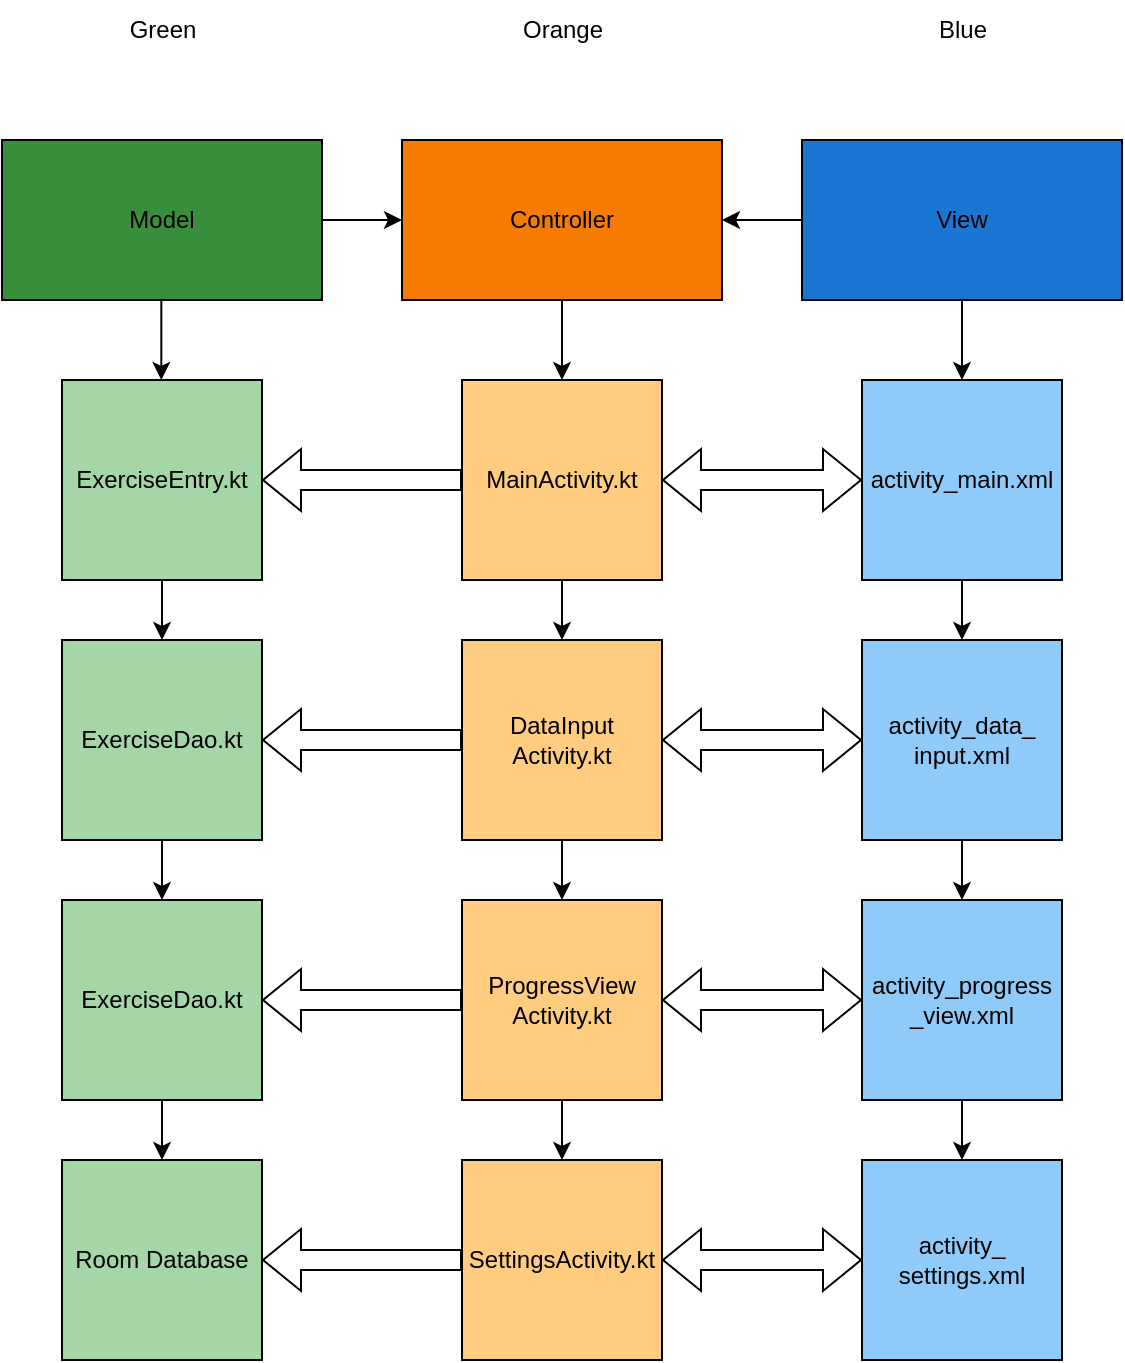 <mxfile version="28.0.6">
  <diagram name="Page-1" id="APuEniZk1jiS2VduVCoG">
    <mxGraphModel dx="1425" dy="766" grid="1" gridSize="10" guides="1" tooltips="1" connect="1" arrows="1" fold="1" page="1" pageScale="1" pageWidth="850" pageHeight="1100" math="0" shadow="0">
      <root>
        <mxCell id="0" />
        <mxCell id="1" parent="0" />
        <mxCell id="TVGGW7-JHqkgEBfkJVd3-60" value="" style="edgeStyle=orthogonalEdgeStyle;rounded=0;orthogonalLoop=1;jettySize=auto;html=1;" edge="1" parent="1" source="TVGGW7-JHqkgEBfkJVd3-2" target="TVGGW7-JHqkgEBfkJVd3-4">
          <mxGeometry relative="1" as="geometry" />
        </mxCell>
        <mxCell id="TVGGW7-JHqkgEBfkJVd3-2" value="Model" style="rounded=0;whiteSpace=wrap;html=1;fillColor=light-dark(#388E3C,#388E3C);" vertex="1" parent="1">
          <mxGeometry x="160" y="400" width="160" height="80" as="geometry" />
        </mxCell>
        <mxCell id="TVGGW7-JHqkgEBfkJVd3-61" value="" style="edgeStyle=orthogonalEdgeStyle;rounded=0;orthogonalLoop=1;jettySize=auto;html=1;" edge="1" parent="1" source="TVGGW7-JHqkgEBfkJVd3-3" target="TVGGW7-JHqkgEBfkJVd3-4">
          <mxGeometry relative="1" as="geometry" />
        </mxCell>
        <mxCell id="TVGGW7-JHqkgEBfkJVd3-69" value="" style="edgeStyle=orthogonalEdgeStyle;rounded=0;orthogonalLoop=1;jettySize=auto;html=1;" edge="1" parent="1" source="TVGGW7-JHqkgEBfkJVd3-3" target="TVGGW7-JHqkgEBfkJVd3-63">
          <mxGeometry relative="1" as="geometry" />
        </mxCell>
        <mxCell id="TVGGW7-JHqkgEBfkJVd3-3" value="View" style="rounded=0;whiteSpace=wrap;html=1;fillColor=light-dark(#1976D2,#1976D2);" vertex="1" parent="1">
          <mxGeometry x="560" y="400" width="160" height="80" as="geometry" />
        </mxCell>
        <mxCell id="TVGGW7-JHqkgEBfkJVd3-77" value="" style="edgeStyle=orthogonalEdgeStyle;rounded=0;orthogonalLoop=1;jettySize=auto;html=1;" edge="1" parent="1" source="TVGGW7-JHqkgEBfkJVd3-4" target="TVGGW7-JHqkgEBfkJVd3-71">
          <mxGeometry relative="1" as="geometry" />
        </mxCell>
        <mxCell id="TVGGW7-JHqkgEBfkJVd3-4" value="Controller" style="rounded=0;whiteSpace=wrap;html=1;fillColor=light-dark(#F57C00,#F57C00);" vertex="1" parent="1">
          <mxGeometry x="360" y="400" width="160" height="80" as="geometry" />
        </mxCell>
        <mxCell id="TVGGW7-JHqkgEBfkJVd3-56" value="" style="edgeStyle=orthogonalEdgeStyle;rounded=0;orthogonalLoop=1;jettySize=auto;html=1;" edge="1" parent="1" source="TVGGW7-JHqkgEBfkJVd3-41" target="TVGGW7-JHqkgEBfkJVd3-46">
          <mxGeometry relative="1" as="geometry" />
        </mxCell>
        <mxCell id="TVGGW7-JHqkgEBfkJVd3-41" value="ExerciseEntry.kt" style="whiteSpace=wrap;html=1;aspect=fixed;fillColor=light-dark(#A5D6A7,#A5D6A7);" vertex="1" parent="1">
          <mxGeometry x="190" y="520" width="100" height="100" as="geometry" />
        </mxCell>
        <mxCell id="TVGGW7-JHqkgEBfkJVd3-45" value="" style="endArrow=classic;html=1;rounded=0;exitX=0.5;exitY=1;exitDx=0;exitDy=0;" edge="1" parent="1">
          <mxGeometry width="50" height="50" relative="1" as="geometry">
            <mxPoint x="239.66" y="480" as="sourcePoint" />
            <mxPoint x="239.66" y="520" as="targetPoint" />
          </mxGeometry>
        </mxCell>
        <mxCell id="TVGGW7-JHqkgEBfkJVd3-57" value="" style="edgeStyle=orthogonalEdgeStyle;rounded=0;orthogonalLoop=1;jettySize=auto;html=1;" edge="1" parent="1" source="TVGGW7-JHqkgEBfkJVd3-46" target="TVGGW7-JHqkgEBfkJVd3-47">
          <mxGeometry relative="1" as="geometry" />
        </mxCell>
        <mxCell id="TVGGW7-JHqkgEBfkJVd3-46" value="ExerciseDao.kt" style="whiteSpace=wrap;html=1;aspect=fixed;fillColor=light-dark(#A5D6A7,#A5D6A7);" vertex="1" parent="1">
          <mxGeometry x="190" y="650" width="100" height="100" as="geometry" />
        </mxCell>
        <mxCell id="TVGGW7-JHqkgEBfkJVd3-59" value="" style="edgeStyle=orthogonalEdgeStyle;rounded=0;orthogonalLoop=1;jettySize=auto;html=1;" edge="1" parent="1" source="TVGGW7-JHqkgEBfkJVd3-47" target="TVGGW7-JHqkgEBfkJVd3-58">
          <mxGeometry relative="1" as="geometry" />
        </mxCell>
        <mxCell id="TVGGW7-JHqkgEBfkJVd3-47" value="ExerciseDao.kt" style="whiteSpace=wrap;html=1;aspect=fixed;fillColor=light-dark(#A5D6A7,#A5D6A7);" vertex="1" parent="1">
          <mxGeometry x="190" y="780" width="100" height="100" as="geometry" />
        </mxCell>
        <mxCell id="TVGGW7-JHqkgEBfkJVd3-58" value="Room Database" style="whiteSpace=wrap;html=1;aspect=fixed;fillColor=light-dark(#A5D6A7,#A5D6A7);" vertex="1" parent="1">
          <mxGeometry x="190" y="910" width="100" height="100" as="geometry" />
        </mxCell>
        <mxCell id="TVGGW7-JHqkgEBfkJVd3-62" value="" style="edgeStyle=orthogonalEdgeStyle;rounded=0;orthogonalLoop=1;jettySize=auto;html=1;" edge="1" parent="1" source="TVGGW7-JHqkgEBfkJVd3-63" target="TVGGW7-JHqkgEBfkJVd3-65">
          <mxGeometry relative="1" as="geometry" />
        </mxCell>
        <mxCell id="TVGGW7-JHqkgEBfkJVd3-63" value="activity_main.xml" style="whiteSpace=wrap;html=1;aspect=fixed;fillColor=light-dark(#90CAF9,#90CAF9);" vertex="1" parent="1">
          <mxGeometry x="590" y="520" width="100" height="100" as="geometry" />
        </mxCell>
        <mxCell id="TVGGW7-JHqkgEBfkJVd3-64" value="" style="edgeStyle=orthogonalEdgeStyle;rounded=0;orthogonalLoop=1;jettySize=auto;html=1;" edge="1" parent="1" source="TVGGW7-JHqkgEBfkJVd3-65" target="TVGGW7-JHqkgEBfkJVd3-67">
          <mxGeometry relative="1" as="geometry" />
        </mxCell>
        <mxCell id="TVGGW7-JHqkgEBfkJVd3-65" value="activity_data_ input.xml" style="whiteSpace=wrap;html=1;aspect=fixed;fillColor=light-dark(#90CAF9,#90CAF9);" vertex="1" parent="1">
          <mxGeometry x="590" y="650" width="100" height="100" as="geometry" />
        </mxCell>
        <mxCell id="TVGGW7-JHqkgEBfkJVd3-66" value="" style="edgeStyle=orthogonalEdgeStyle;rounded=0;orthogonalLoop=1;jettySize=auto;html=1;" edge="1" parent="1" source="TVGGW7-JHqkgEBfkJVd3-67" target="TVGGW7-JHqkgEBfkJVd3-68">
          <mxGeometry relative="1" as="geometry" />
        </mxCell>
        <mxCell id="TVGGW7-JHqkgEBfkJVd3-67" value="activity_progress _view.xml" style="whiteSpace=wrap;html=1;aspect=fixed;fillColor=light-dark(#90CAF9,#90CAF9);" vertex="1" parent="1">
          <mxGeometry x="590" y="780" width="100" height="100" as="geometry" />
        </mxCell>
        <mxCell id="TVGGW7-JHqkgEBfkJVd3-68" value="activity_ settings.xml" style="whiteSpace=wrap;html=1;aspect=fixed;fillColor=light-dark(#90CAF9,#90CAF9);" vertex="1" parent="1">
          <mxGeometry x="590" y="910" width="100" height="100" as="geometry" />
        </mxCell>
        <mxCell id="TVGGW7-JHqkgEBfkJVd3-70" value="" style="edgeStyle=orthogonalEdgeStyle;rounded=0;orthogonalLoop=1;jettySize=auto;html=1;" edge="1" parent="1" source="TVGGW7-JHqkgEBfkJVd3-71" target="TVGGW7-JHqkgEBfkJVd3-73">
          <mxGeometry relative="1" as="geometry" />
        </mxCell>
        <mxCell id="TVGGW7-JHqkgEBfkJVd3-71" value="MainActivity.kt" style="whiteSpace=wrap;html=1;aspect=fixed;fillColor=light-dark(#FFCC80,#FFCC80);" vertex="1" parent="1">
          <mxGeometry x="390" y="520" width="100" height="100" as="geometry" />
        </mxCell>
        <mxCell id="TVGGW7-JHqkgEBfkJVd3-72" value="" style="edgeStyle=orthogonalEdgeStyle;rounded=0;orthogonalLoop=1;jettySize=auto;html=1;" edge="1" parent="1" source="TVGGW7-JHqkgEBfkJVd3-73" target="TVGGW7-JHqkgEBfkJVd3-75">
          <mxGeometry relative="1" as="geometry" />
        </mxCell>
        <mxCell id="TVGGW7-JHqkgEBfkJVd3-73" value="DataInput Activity.kt" style="whiteSpace=wrap;html=1;aspect=fixed;fillColor=light-dark(#FFCC80,#FFCC80);" vertex="1" parent="1">
          <mxGeometry x="390" y="650" width="100" height="100" as="geometry" />
        </mxCell>
        <mxCell id="TVGGW7-JHqkgEBfkJVd3-74" value="" style="edgeStyle=orthogonalEdgeStyle;rounded=0;orthogonalLoop=1;jettySize=auto;html=1;" edge="1" parent="1" source="TVGGW7-JHqkgEBfkJVd3-75" target="TVGGW7-JHqkgEBfkJVd3-76">
          <mxGeometry relative="1" as="geometry" />
        </mxCell>
        <mxCell id="TVGGW7-JHqkgEBfkJVd3-75" value="ProgressView Activity.kt" style="whiteSpace=wrap;html=1;aspect=fixed;fillColor=light-dark(#FFCC80,#FFCC80);" vertex="1" parent="1">
          <mxGeometry x="390" y="780" width="100" height="100" as="geometry" />
        </mxCell>
        <mxCell id="TVGGW7-JHqkgEBfkJVd3-76" value="SettingsActivity.kt" style="whiteSpace=wrap;html=1;aspect=fixed;fillColor=light-dark(#FFCC80,#FFCC80);" vertex="1" parent="1">
          <mxGeometry x="390" y="910" width="100" height="100" as="geometry" />
        </mxCell>
        <mxCell id="TVGGW7-JHqkgEBfkJVd3-78" value="" style="shape=flexArrow;endArrow=classic;startArrow=classic;html=1;rounded=0;entryX=1;entryY=0.5;entryDx=0;entryDy=0;exitX=0;exitY=0.5;exitDx=0;exitDy=0;" edge="1" parent="1" source="TVGGW7-JHqkgEBfkJVd3-63" target="TVGGW7-JHqkgEBfkJVd3-71">
          <mxGeometry width="100" height="100" relative="1" as="geometry">
            <mxPoint x="160" y="619.31" as="sourcePoint" />
            <mxPoint x="50" y="619.31" as="targetPoint" />
          </mxGeometry>
        </mxCell>
        <mxCell id="TVGGW7-JHqkgEBfkJVd3-79" value="" style="shape=flexArrow;endArrow=classic;startArrow=classic;html=1;rounded=0;entryX=1;entryY=0.5;entryDx=0;entryDy=0;" edge="1" parent="1" source="TVGGW7-JHqkgEBfkJVd3-65" target="TVGGW7-JHqkgEBfkJVd3-73">
          <mxGeometry width="100" height="100" relative="1" as="geometry">
            <mxPoint x="860" y="660" as="sourcePoint" />
            <mxPoint x="760" y="660" as="targetPoint" />
          </mxGeometry>
        </mxCell>
        <mxCell id="TVGGW7-JHqkgEBfkJVd3-80" value="" style="shape=flexArrow;endArrow=classic;startArrow=classic;html=1;rounded=0;entryX=1;entryY=0.5;entryDx=0;entryDy=0;exitX=0;exitY=0.5;exitDx=0;exitDy=0;" edge="1" parent="1" source="TVGGW7-JHqkgEBfkJVd3-67" target="TVGGW7-JHqkgEBfkJVd3-75">
          <mxGeometry width="100" height="100" relative="1" as="geometry">
            <mxPoint x="900" y="780" as="sourcePoint" />
            <mxPoint x="800" y="780" as="targetPoint" />
          </mxGeometry>
        </mxCell>
        <mxCell id="TVGGW7-JHqkgEBfkJVd3-81" value="" style="shape=flexArrow;endArrow=classic;startArrow=classic;html=1;rounded=0;entryX=1;entryY=0.5;entryDx=0;entryDy=0;exitX=0;exitY=0.5;exitDx=0;exitDy=0;" edge="1" parent="1" source="TVGGW7-JHqkgEBfkJVd3-68" target="TVGGW7-JHqkgEBfkJVd3-76">
          <mxGeometry width="100" height="100" relative="1" as="geometry">
            <mxPoint x="910" y="790" as="sourcePoint" />
            <mxPoint x="810" y="790" as="targetPoint" />
          </mxGeometry>
        </mxCell>
        <mxCell id="TVGGW7-JHqkgEBfkJVd3-82" value="" style="shape=flexArrow;endArrow=classic;html=1;rounded=0;entryX=1;entryY=0.5;entryDx=0;entryDy=0;exitX=0;exitY=0.5;exitDx=0;exitDy=0;" edge="1" parent="1" source="TVGGW7-JHqkgEBfkJVd3-71" target="TVGGW7-JHqkgEBfkJVd3-41">
          <mxGeometry width="50" height="50" relative="1" as="geometry">
            <mxPoint x="30" y="650" as="sourcePoint" />
            <mxPoint x="80" y="600" as="targetPoint" />
          </mxGeometry>
        </mxCell>
        <mxCell id="TVGGW7-JHqkgEBfkJVd3-83" value="" style="shape=flexArrow;endArrow=classic;html=1;rounded=0;entryX=1;entryY=0.5;entryDx=0;entryDy=0;exitX=0;exitY=0.5;exitDx=0;exitDy=0;" edge="1" parent="1" source="TVGGW7-JHqkgEBfkJVd3-73" target="TVGGW7-JHqkgEBfkJVd3-46">
          <mxGeometry width="50" height="50" relative="1" as="geometry">
            <mxPoint x="170" y="670" as="sourcePoint" />
            <mxPoint x="70" y="670" as="targetPoint" />
          </mxGeometry>
        </mxCell>
        <mxCell id="TVGGW7-JHqkgEBfkJVd3-84" value="" style="shape=flexArrow;endArrow=classic;html=1;rounded=0;entryX=1;entryY=0.5;entryDx=0;entryDy=0;exitX=0;exitY=0.5;exitDx=0;exitDy=0;" edge="1" parent="1" source="TVGGW7-JHqkgEBfkJVd3-75" target="TVGGW7-JHqkgEBfkJVd3-47">
          <mxGeometry width="50" height="50" relative="1" as="geometry">
            <mxPoint x="170" y="820" as="sourcePoint" />
            <mxPoint x="70" y="820" as="targetPoint" />
          </mxGeometry>
        </mxCell>
        <mxCell id="TVGGW7-JHqkgEBfkJVd3-85" value="" style="shape=flexArrow;endArrow=classic;html=1;rounded=0;entryX=1;entryY=0.5;entryDx=0;entryDy=0;exitX=0;exitY=0.5;exitDx=0;exitDy=0;" edge="1" parent="1" source="TVGGW7-JHqkgEBfkJVd3-76" target="TVGGW7-JHqkgEBfkJVd3-58">
          <mxGeometry width="50" height="50" relative="1" as="geometry">
            <mxPoint x="180" y="930" as="sourcePoint" />
            <mxPoint x="80" y="930" as="targetPoint" />
          </mxGeometry>
        </mxCell>
        <mxCell id="TVGGW7-JHqkgEBfkJVd3-87" value="Blue" style="text;html=1;align=center;verticalAlign=middle;resizable=0;points=[];autosize=1;strokeColor=none;fillColor=none;" vertex="1" parent="1">
          <mxGeometry x="615" y="330" width="50" height="30" as="geometry" />
        </mxCell>
        <mxCell id="TVGGW7-JHqkgEBfkJVd3-88" value="Green" style="text;html=1;align=center;verticalAlign=middle;resizable=0;points=[];autosize=1;strokeColor=none;fillColor=none;" vertex="1" parent="1">
          <mxGeometry x="210" y="330" width="60" height="30" as="geometry" />
        </mxCell>
        <mxCell id="TVGGW7-JHqkgEBfkJVd3-89" value="Orange" style="text;html=1;align=center;verticalAlign=middle;resizable=0;points=[];autosize=1;strokeColor=none;fillColor=none;" vertex="1" parent="1">
          <mxGeometry x="410" y="330" width="60" height="30" as="geometry" />
        </mxCell>
      </root>
    </mxGraphModel>
  </diagram>
</mxfile>

